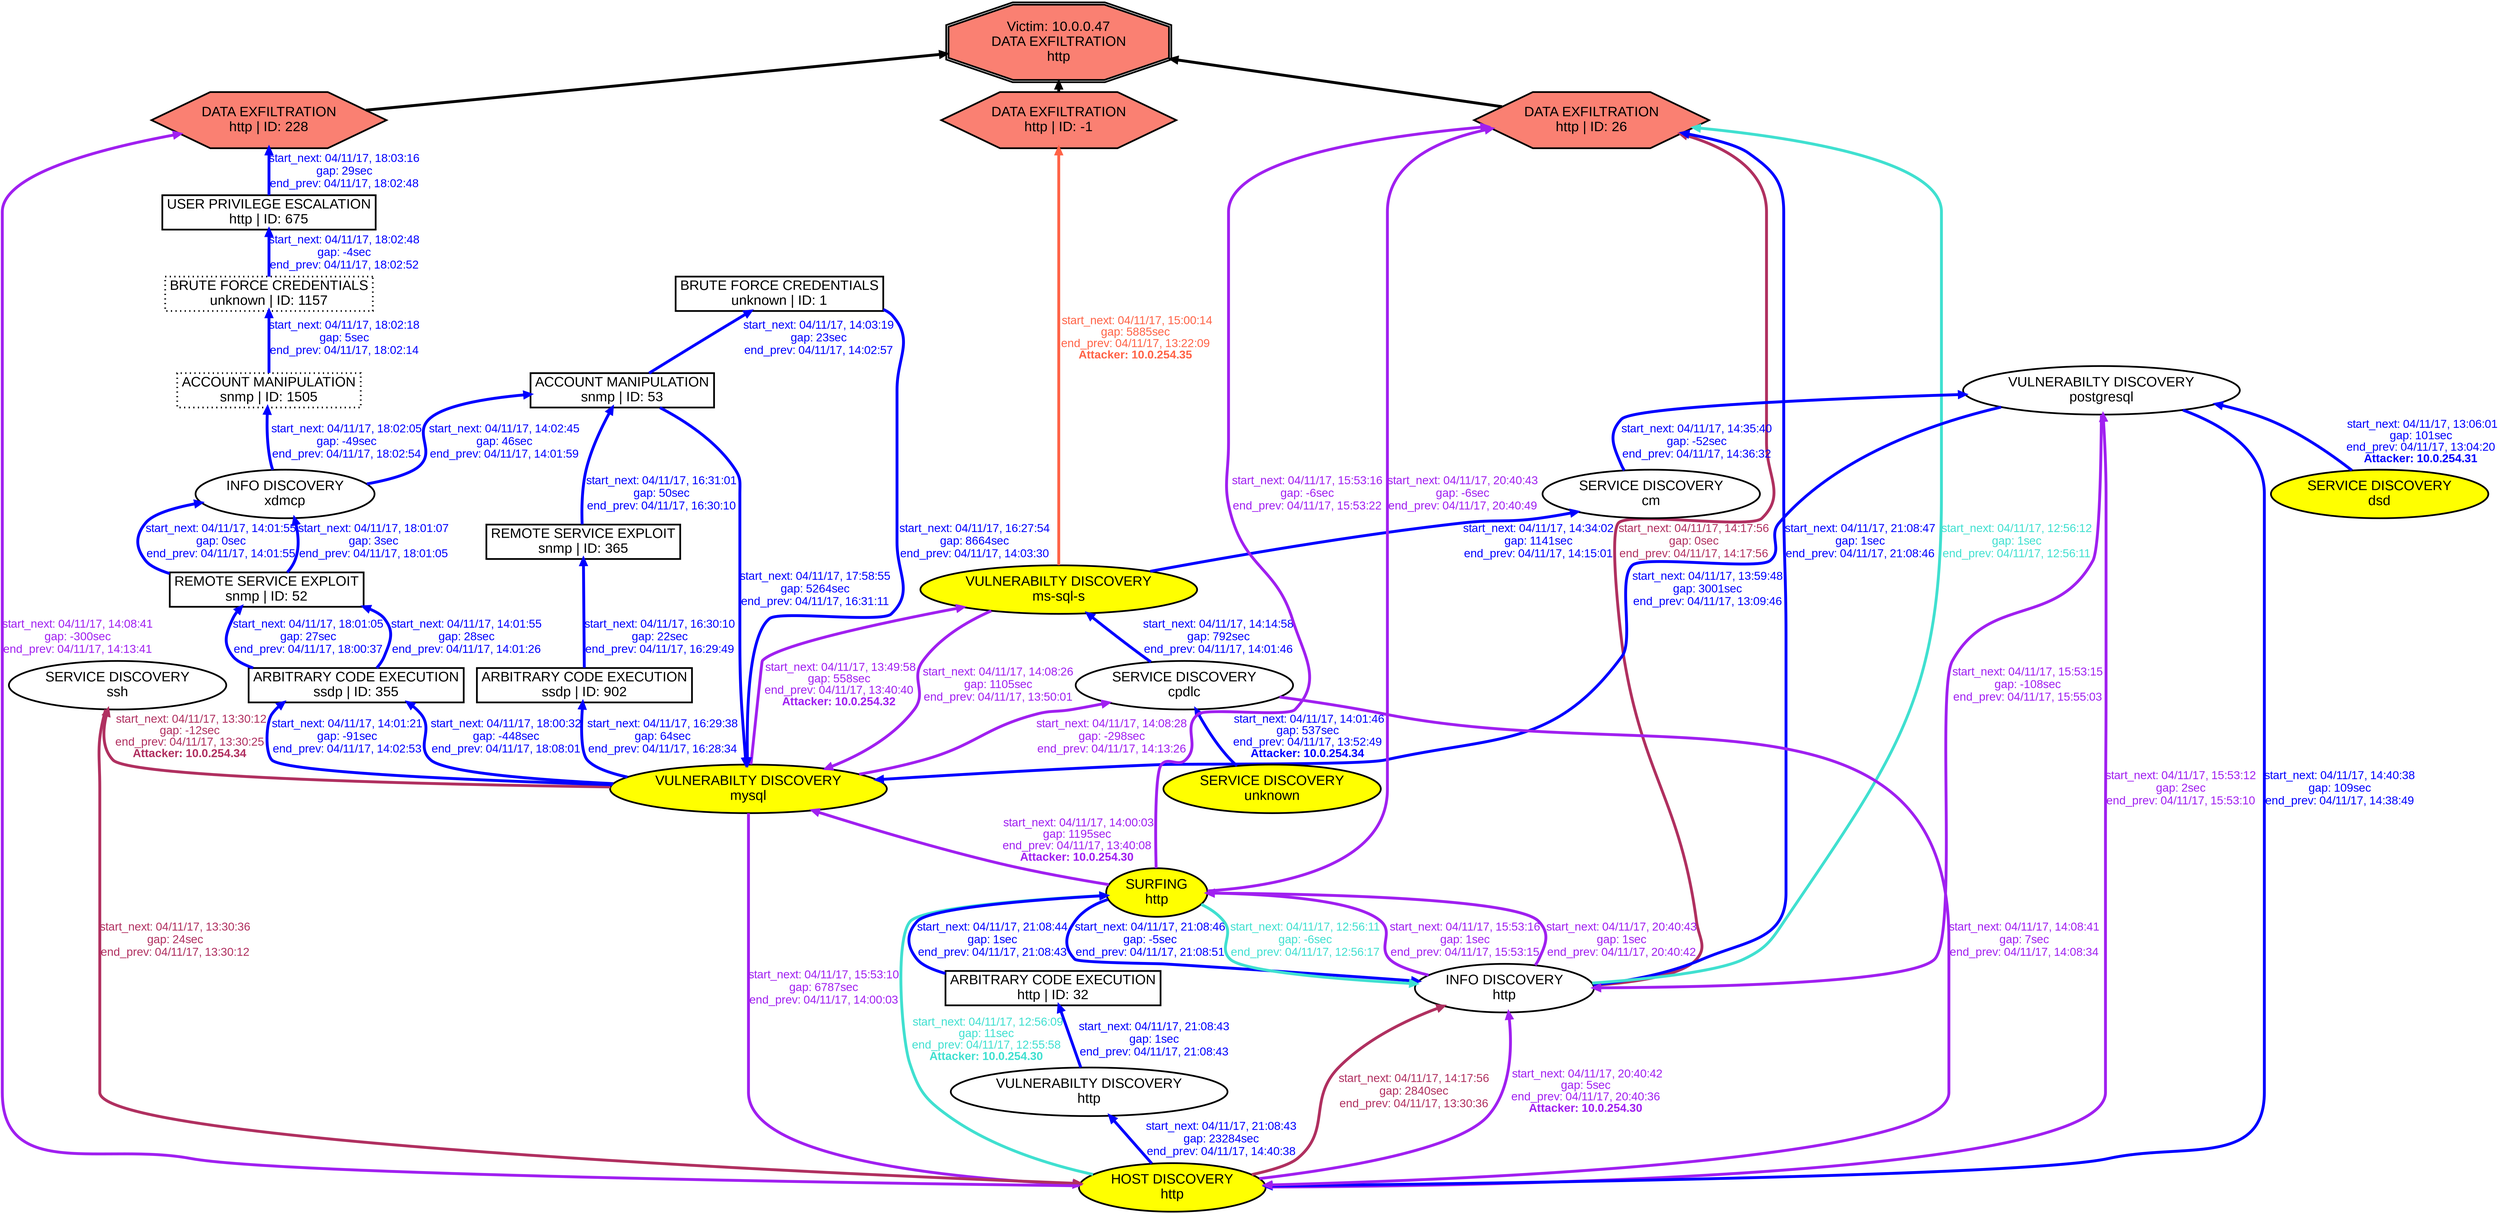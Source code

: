 digraph DATAEXFILTRATIONhttp {
rankdir="BT"; 
 graph [ nodesep="0.1", ranksep="0.02"] 
 node [ fontname=Arial, fontsize=24,penwidth=3]; 
 edge [ fontname=Arial, fontsize=20,penwidth=5 ];
"Victim: 10.0.0.47
DATA EXFILTRATION
http" [shape=doubleoctagon, style=filled, fillcolor=salmon];
{ rank = max; "Victim: 10.0.0.47
DATA EXFILTRATION
http"}
"DATA EXFILTRATION
http | ID: 228" -> "Victim: 10.0.0.47
DATA EXFILTRATION
http"
"DATA EXFILTRATION
http | ID: 228" [style=filled, fillcolor= salmon]
"DATA EXFILTRATION
http | ID: 26" -> "Victim: 10.0.0.47
DATA EXFILTRATION
http"
"DATA EXFILTRATION
http | ID: 26" [style=filled, fillcolor= salmon]
"DATA EXFILTRATION
http | ID: -1" -> "Victim: 10.0.0.47
DATA EXFILTRATION
http"
"DATA EXFILTRATION
http | ID: -1" [style=filled, fillcolor= salmon]
{ rank=same; "DATA EXFILTRATION
http | ID: 228" "DATA EXFILTRATION
http | ID: 26" "DATA EXFILTRATION
http | ID: -1"}
"VULNERABILTY DISCOVERY
mysql" [style=filled, fillcolor= yellow]
"VULNERABILTY DISCOVERY
mysql" -> "SERVICE DISCOVERY
ssh" [ color=maroon] [label=<<font color="maroon"> start_next: 04/11/17, 13:30:12<br/>gap: -12sec<br/>end_prev: 04/11/17, 13:30:25</font><br/><font color="maroon"><b>Attacker: 10.0.254.34</b></font>>]
"SERVICE DISCOVERY
ssh" -> "HOST DISCOVERY
http" [ label="start_next: 04/11/17, 13:30:36
gap: 24sec
end_prev: 04/11/17, 13:30:12"][ fontcolor="maroon" color=maroon]
"HOST DISCOVERY
http" -> "INFO DISCOVERY
http" [ label="start_next: 04/11/17, 14:17:56
gap: 2840sec
end_prev: 04/11/17, 13:30:36"][ fontcolor="maroon" color=maroon]
"INFO DISCOVERY
http" -> "DATA EXFILTRATION
http | ID: 26" [ label="start_next: 04/11/17, 14:17:56
gap: 0sec
end_prev: 04/11/17, 14:17:56"][ fontcolor="maroon" color=maroon]
"SERVICE DISCOVERY
dsd" [style=filled, fillcolor= yellow]
"SERVICE DISCOVERY
dsd" -> "VULNERABILTY DISCOVERY
postgresql" [ color=blue] [label=<<font color="blue"> start_next: 04/11/17, 13:06:01<br/>gap: 101sec<br/>end_prev: 04/11/17, 13:04:20</font><br/><font color="blue"><b>Attacker: 10.0.254.31</b></font>>]
"VULNERABILTY DISCOVERY
postgresql" -> "VULNERABILTY DISCOVERY
mysql" [ label="start_next: 04/11/17, 13:59:48
gap: 3001sec
end_prev: 04/11/17, 13:09:46"][ fontcolor="blue" color=blue]
"VULNERABILTY DISCOVERY
mysql" -> "ARBITRARY CODE EXECUTION
ssdp | ID: 355" [ label="start_next: 04/11/17, 14:01:21
gap: -91sec
end_prev: 04/11/17, 14:02:53"][ fontcolor="blue" color=blue]
"ARBITRARY CODE EXECUTION
ssdp | ID: 355" -> "REMOTE SERVICE EXPLOIT
snmp | ID: 52" [ label="start_next: 04/11/17, 14:01:55
gap: 28sec
end_prev: 04/11/17, 14:01:26"][ fontcolor="blue" color=blue]
"REMOTE SERVICE EXPLOIT
snmp | ID: 52" -> "INFO DISCOVERY
xdmcp" [ label="start_next: 04/11/17, 14:01:55
gap: 0sec
end_prev: 04/11/17, 14:01:55"][ fontcolor="blue" color=blue]
"INFO DISCOVERY
xdmcp" -> "ACCOUNT MANIPULATION
snmp | ID: 53" [ label="start_next: 04/11/17, 14:02:45
gap: 46sec
end_prev: 04/11/17, 14:01:59"][ fontcolor="blue" color=blue]
"ACCOUNT MANIPULATION
snmp | ID: 53" -> "BRUTE FORCE CREDENTIALS
unknown | ID: 1" [ label="start_next: 04/11/17, 14:03:19
gap: 23sec
end_prev: 04/11/17, 14:02:57"][ fontcolor="blue" color=blue]
"BRUTE FORCE CREDENTIALS
unknown | ID: 1" -> "VULNERABILTY DISCOVERY
mysql" [ label="start_next: 04/11/17, 16:27:54
gap: 8664sec
end_prev: 04/11/17, 14:03:30"][ fontcolor="blue" color=blue]
"VULNERABILTY DISCOVERY
mysql" -> "ARBITRARY CODE EXECUTION
ssdp | ID: 902" [ label="start_next: 04/11/17, 16:29:38
gap: 64sec
end_prev: 04/11/17, 16:28:34"][ fontcolor="blue" color=blue]
"ARBITRARY CODE EXECUTION
ssdp | ID: 902" -> "REMOTE SERVICE EXPLOIT
snmp | ID: 365" [ label="start_next: 04/11/17, 16:30:10
gap: 22sec
end_prev: 04/11/17, 16:29:49"][ fontcolor="blue" color=blue]
"REMOTE SERVICE EXPLOIT
snmp | ID: 365" -> "ACCOUNT MANIPULATION
snmp | ID: 53" [ label="start_next: 04/11/17, 16:31:01
gap: 50sec
end_prev: 04/11/17, 16:30:10"][ fontcolor="blue" color=blue]
"ACCOUNT MANIPULATION
snmp | ID: 53" -> "VULNERABILTY DISCOVERY
mysql" [ label="start_next: 04/11/17, 17:58:55
gap: 5264sec
end_prev: 04/11/17, 16:31:11"][ fontcolor="blue" color=blue]
"VULNERABILTY DISCOVERY
mysql" -> "ARBITRARY CODE EXECUTION
ssdp | ID: 355" [ label="start_next: 04/11/17, 18:00:32
gap: -448sec
end_prev: 04/11/17, 18:08:01"][ fontcolor="blue" color=blue]
"ARBITRARY CODE EXECUTION
ssdp | ID: 355" -> "REMOTE SERVICE EXPLOIT
snmp | ID: 52" [ label="start_next: 04/11/17, 18:01:05
gap: 27sec
end_prev: 04/11/17, 18:00:37"][ fontcolor="blue" color=blue]
"REMOTE SERVICE EXPLOIT
snmp | ID: 52" -> "INFO DISCOVERY
xdmcp" [ label="start_next: 04/11/17, 18:01:07
gap: 3sec
end_prev: 04/11/17, 18:01:05"][ fontcolor="blue" color=blue]
"INFO DISCOVERY
xdmcp" -> "ACCOUNT MANIPULATION
snmp | ID: 1505" [ label="start_next: 04/11/17, 18:02:05
gap: -49sec
end_prev: 04/11/17, 18:02:54"][ fontcolor="blue" color=blue]
"ACCOUNT MANIPULATION
snmp | ID: 1505" -> "BRUTE FORCE CREDENTIALS
unknown | ID: 1157" [ label="start_next: 04/11/17, 18:02:18
gap: 5sec
end_prev: 04/11/17, 18:02:14"][ fontcolor="blue" color=blue]
"BRUTE FORCE CREDENTIALS
unknown | ID: 1157" -> "USER PRIVILEGE ESCALATION
http | ID: 675" [ label="start_next: 04/11/17, 18:02:48
gap: -4sec
end_prev: 04/11/17, 18:02:52"][ fontcolor="blue" color=blue]
"USER PRIVILEGE ESCALATION
http | ID: 675" -> "DATA EXFILTRATION
http | ID: 228" [ label="start_next: 04/11/17, 18:03:16
gap: 29sec
end_prev: 04/11/17, 18:02:48"][ fontcolor="blue" color=blue]
"SERVICE DISCOVERY
unknown" [style=filled, fillcolor= yellow]
"SERVICE DISCOVERY
unknown" -> "SERVICE DISCOVERY
cpdlc" [ color=blue] [label=<<font color="blue"> start_next: 04/11/17, 14:01:46<br/>gap: 537sec<br/>end_prev: 04/11/17, 13:52:49</font><br/><font color="blue"><b>Attacker: 10.0.254.34</b></font>>]
"SERVICE DISCOVERY
cpdlc" -> "VULNERABILTY DISCOVERY
ms-sql-s" [ label="start_next: 04/11/17, 14:14:58
gap: 792sec
end_prev: 04/11/17, 14:01:46"][ fontcolor="blue" color=blue]
"VULNERABILTY DISCOVERY
ms-sql-s" -> "SERVICE DISCOVERY
cm" [ label="start_next: 04/11/17, 14:34:02
gap: 1141sec
end_prev: 04/11/17, 14:15:01"][ fontcolor="blue" color=blue]
"SERVICE DISCOVERY
cm" -> "VULNERABILTY DISCOVERY
postgresql" [ label="start_next: 04/11/17, 14:35:40
gap: -52sec
end_prev: 04/11/17, 14:36:32"][ fontcolor="blue" color=blue]
"VULNERABILTY DISCOVERY
postgresql" -> "HOST DISCOVERY
http" [ label="start_next: 04/11/17, 14:40:38
gap: 109sec
end_prev: 04/11/17, 14:38:49"][ fontcolor="blue" color=blue]
"HOST DISCOVERY
http" -> "VULNERABILTY DISCOVERY
http" [ label="start_next: 04/11/17, 21:08:43
gap: 23284sec
end_prev: 04/11/17, 14:40:38"][ fontcolor="blue" color=blue]
"VULNERABILTY DISCOVERY
http" -> "ARBITRARY CODE EXECUTION
http | ID: 32" [ label="start_next: 04/11/17, 21:08:43
gap: 1sec
end_prev: 04/11/17, 21:08:43"][ fontcolor="blue" color=blue]
"ARBITRARY CODE EXECUTION
http | ID: 32" -> "SURFING
http" [ label="start_next: 04/11/17, 21:08:44
gap: 1sec
end_prev: 04/11/17, 21:08:43"][ fontcolor="blue" color=blue]
"SURFING
http" -> "INFO DISCOVERY
http" [ label="start_next: 04/11/17, 21:08:46
gap: -5sec
end_prev: 04/11/17, 21:08:51"][ fontcolor="blue" color=blue]
"INFO DISCOVERY
http" -> "DATA EXFILTRATION
http | ID: 26" [ label="start_next: 04/11/17, 21:08:47
gap: 1sec
end_prev: 04/11/17, 21:08:46"][ fontcolor="blue" color=blue]
"SURFING
http" [style=filled, fillcolor= yellow]
"SURFING
http" -> "VULNERABILTY DISCOVERY
mysql" [ color=purple] [label=<<font color="purple"> start_next: 04/11/17, 14:00:03<br/>gap: 1195sec<br/>end_prev: 04/11/17, 13:40:08</font><br/><font color="purple"><b>Attacker: 10.0.254.30</b></font>>]
"VULNERABILTY DISCOVERY
mysql" -> "HOST DISCOVERY
http" [ label="start_next: 04/11/17, 15:53:10
gap: 6787sec
end_prev: 04/11/17, 14:00:03"][ fontcolor="purple" color=purple]
"HOST DISCOVERY
http" -> "VULNERABILTY DISCOVERY
postgresql" [ label="start_next: 04/11/17, 15:53:12
gap: 2sec
end_prev: 04/11/17, 15:53:10"][ fontcolor="purple" color=purple]
"VULNERABILTY DISCOVERY
postgresql" -> "INFO DISCOVERY
http" [ label="start_next: 04/11/17, 15:53:15
gap: -108sec
end_prev: 04/11/17, 15:55:03"][ fontcolor="purple" color=purple]
"INFO DISCOVERY
http" -> "SURFING
http" [ label="start_next: 04/11/17, 15:53:16
gap: 1sec
end_prev: 04/11/17, 15:53:15"][ fontcolor="purple" color=purple]
"SURFING
http" -> "DATA EXFILTRATION
http | ID: 26" [ label="start_next: 04/11/17, 15:53:16
gap: -6sec
end_prev: 04/11/17, 15:53:22"][ fontcolor="purple" color=purple]
"HOST DISCOVERY
http" [style=filled, fillcolor= yellow]
"HOST DISCOVERY
http" -> "INFO DISCOVERY
http" [ color=purple] [label=<<font color="purple"> start_next: 04/11/17, 20:40:42<br/>gap: 5sec<br/>end_prev: 04/11/17, 20:40:36</font><br/><font color="purple"><b>Attacker: 10.0.254.30</b></font>>]
"INFO DISCOVERY
http" -> "SURFING
http" [ label="start_next: 04/11/17, 20:40:43
gap: 1sec
end_prev: 04/11/17, 20:40:42"][ fontcolor="purple" color=purple]
"SURFING
http" -> "DATA EXFILTRATION
http | ID: 26" [ label="start_next: 04/11/17, 20:40:43
gap: -6sec
end_prev: 04/11/17, 20:40:49"][ fontcolor="purple" color=purple]
"VULNERABILTY DISCOVERY
mysql" [style=filled, fillcolor= yellow]
"VULNERABILTY DISCOVERY
mysql" -> "VULNERABILTY DISCOVERY
ms-sql-s" [ color=purple] [label=<<font color="purple"> start_next: 04/11/17, 13:49:58<br/>gap: 558sec<br/>end_prev: 04/11/17, 13:40:40</font><br/><font color="purple"><b>Attacker: 10.0.254.32</b></font>>]
"VULNERABILTY DISCOVERY
ms-sql-s" -> "VULNERABILTY DISCOVERY
mysql" [ label="start_next: 04/11/17, 14:08:26
gap: 1105sec
end_prev: 04/11/17, 13:50:01"][ fontcolor="purple" color=purple]
"VULNERABILTY DISCOVERY
mysql" -> "SERVICE DISCOVERY
cpdlc" [ label="start_next: 04/11/17, 14:08:28
gap: -298sec
end_prev: 04/11/17, 14:13:26"][ fontcolor="purple" color=purple]
"SERVICE DISCOVERY
cpdlc" -> "HOST DISCOVERY
http" [ label="start_next: 04/11/17, 14:08:41
gap: 7sec
end_prev: 04/11/17, 14:08:34"][ fontcolor="purple" color=purple]
"HOST DISCOVERY
http" -> "DATA EXFILTRATION
http | ID: 228" [ label="start_next: 04/11/17, 14:08:41
gap: -300sec
end_prev: 04/11/17, 14:13:41"][ fontcolor="purple" color=purple]
"VULNERABILTY DISCOVERY
ms-sql-s" [style=filled, fillcolor= yellow]
"VULNERABILTY DISCOVERY
ms-sql-s" -> "DATA EXFILTRATION
http | ID: -1" [ color=tomato] [label=<<font color="tomato"> start_next: 04/11/17, 15:00:14<br/>gap: 5885sec<br/>end_prev: 04/11/17, 13:22:09</font><br/><font color="tomato"><b>Attacker: 10.0.254.35</b></font>>]
"HOST DISCOVERY
http" [style=filled, fillcolor= yellow]
"HOST DISCOVERY
http" -> "SURFING
http" [ color=turquoise] [label=<<font color="turquoise"> start_next: 04/11/17, 12:56:09<br/>gap: 11sec<br/>end_prev: 04/11/17, 12:55:58</font><br/><font color="turquoise"><b>Attacker: 10.0.254.30</b></font>>]
"SURFING
http" -> "INFO DISCOVERY
http" [ label="start_next: 04/11/17, 12:56:11
gap: -6sec
end_prev: 04/11/17, 12:56:17"][ fontcolor="turquoise" color=turquoise]
"INFO DISCOVERY
http" -> "DATA EXFILTRATION
http | ID: 26" [ label="start_next: 04/11/17, 12:56:12
gap: 1sec
end_prev: 04/11/17, 12:56:11"][ fontcolor="turquoise" color=turquoise]
"VULNERABILTY DISCOVERY
mysql" [shape=oval]
"VULNERABILTY DISCOVERY
mysql" [tooltip="ET POLICY Suspicious inbound to MSSQL port 1433
ET POLICY Suspicious inbound to mySQL port 3306
ET POLICY Suspicious inbound to Oracle SQL port 1521
ET POLICY Suspicious inbound to PostgreSQL port 5432"]
"SERVICE DISCOVERY
ssh" [shape=oval]
"SERVICE DISCOVERY
ssh" [tooltip="ET SCAN Potential SSH Scan"]
"HOST DISCOVERY
http" [shape=oval]
"HOST DISCOVERY
http" [tooltip="ET SCAN Possible Nmap User-Agent Observed
ET SCAN Nmap Scripting Engine User-Agent Detected (Nmap Scripting Engine)"]
"INFO DISCOVERY
http" [shape=oval]
"INFO DISCOVERY
http" [tooltip="GPL WEB_SERVER globals.pl access"]
"DATA EXFILTRATION
http | ID: 26" [shape=hexagon]
"DATA EXFILTRATION
http | ID: 26" [tooltip="ET WEB_SPECIFIC_APPS PHP-CGI query string parameter vulnerability"]
"SERVICE DISCOVERY
dsd" [shape=oval]
"SERVICE DISCOVERY
dsd" [tooltip="ET SCAN Potential VNC Scan 5900-5920"]
"VULNERABILTY DISCOVERY
postgresql" [shape=oval]
"VULNERABILTY DISCOVERY
postgresql" [tooltip="ET POLICY Suspicious inbound to mySQL port 3306
ET POLICY Suspicious inbound to Oracle SQL port 1521
ET POLICY Suspicious inbound to PostgreSQL port 5432"]
"ARBITRARY CODE EXECUTION
ssdp | ID: 355" [shape=box]
"ARBITRARY CODE EXECUTION
ssdp | ID: 355" [tooltip="GPL MISC UPnP malformed advertisement"]
"REMOTE SERVICE EXPLOIT
snmp | ID: 52" [shape=box]
"REMOTE SERVICE EXPLOIT
snmp | ID: 52" [tooltip="ET SNMP Samsung Printer SNMP Hardcode RW Community String"]
"INFO DISCOVERY
xdmcp" [shape=oval]
"INFO DISCOVERY
xdmcp" [tooltip="GPL WEB_SERVER mod_gzip_status access
GPL RPC xdmcp info query"]
"ACCOUNT MANIPULATION
snmp | ID: 53" [shape=box]
"ACCOUNT MANIPULATION
snmp | ID: 53" [tooltip="GPL SNMP private access udp
GPL SNMP public access udp"]
"BRUTE FORCE CREDENTIALS
unknown | ID: 1" [shape=box]
"BRUTE FORCE CREDENTIALS
unknown | ID: 1" [tooltip="ET SCAN Multiple MySQL Login Failures Possible Brute Force Attempt"]
"ARBITRARY CODE EXECUTION
ssdp | ID: 902" [shape=box]
"ARBITRARY CODE EXECUTION
ssdp | ID: 902" [tooltip="GPL MISC UPnP malformed advertisement"]
"REMOTE SERVICE EXPLOIT
snmp | ID: 365" [shape=box]
"REMOTE SERVICE EXPLOIT
snmp | ID: 365" [tooltip="ET SNMP Samsung Printer SNMP Hardcode RW Community String"]
"ACCOUNT MANIPULATION
snmp | ID: 1505" [style="dotted", shape=box]
"ACCOUNT MANIPULATION
snmp | ID: 1505" [tooltip="GPL SNMP private access udp
GPL SNMP public access udp"]
"BRUTE FORCE CREDENTIALS
unknown | ID: 1157" [style="dotted", shape=box]
"BRUTE FORCE CREDENTIALS
unknown | ID: 1157" [tooltip="ET SCAN Multiple MySQL Login Failures Possible Brute Force Attempt"]
"USER PRIVILEGE ESCALATION
http | ID: 675" [shape=box]
"USER PRIVILEGE ESCALATION
http | ID: 675" [tooltip="ET POLICY Incoming Basic Auth Base64 HTTP Password detected unencrypted"]
"DATA EXFILTRATION
http | ID: 228" [shape=hexagon]
"DATA EXFILTRATION
http | ID: 228" [tooltip="ET WEB_SPECIFIC_APPS PHP-CGI query string parameter vulnerability
ET WEB_SERVER DD-WRT Information Disclosure Attempt"]
"SERVICE DISCOVERY
unknown" [shape=oval]
"SERVICE DISCOVERY
unknown" [tooltip="ET SCAN Potential VNC Scan 5900-5920"]
"SERVICE DISCOVERY
cpdlc" [shape=oval]
"SERVICE DISCOVERY
cpdlc" [tooltip="ET SCAN Potential VNC Scan 5800-5820
ET SCAN Potential VNC Scan 5900-5920"]
"VULNERABILTY DISCOVERY
ms-sql-s" [shape=oval]
"VULNERABILTY DISCOVERY
ms-sql-s" [tooltip="ET POLICY Suspicious inbound to MSSQL port 1433"]
"SERVICE DISCOVERY
cm" [shape=oval]
"SERVICE DISCOVERY
cm" [tooltip="ET SCAN Potential VNC Scan 5800-5820
ET SCAN Potential VNC Scan 5900-5920"]
"VULNERABILTY DISCOVERY
http" [shape=oval]
"VULNERABILTY DISCOVERY
http" [tooltip="ET SCAN Nikto Web App Scan in Progress"]
"ARBITRARY CODE EXECUTION
http | ID: 32" [shape=box]
"ARBITRARY CODE EXECUTION
http | ID: 32" [tooltip="ET CURRENT_EVENTS QNAP Shellshock CVE-2014-6271"]
"SURFING
http" [shape=oval]
"SURFING
http" [tooltip="ET WEB_SERVER WEB-PHP phpinfo access"]
"DATA EXFILTRATION
http | ID: -1" [shape=hexagon]
"DATA EXFILTRATION
http | ID: -1" [tooltip="ET WEB_SERVER Tilde in URI - potential .inc source disclosure vulnerability
ET WEB_SERVER Tilde in URI - potential .php~ source disclosure vulnerability
ET INFO WinHttp AutoProxy Request wpad.dat Possible BadTunnel"]
}
